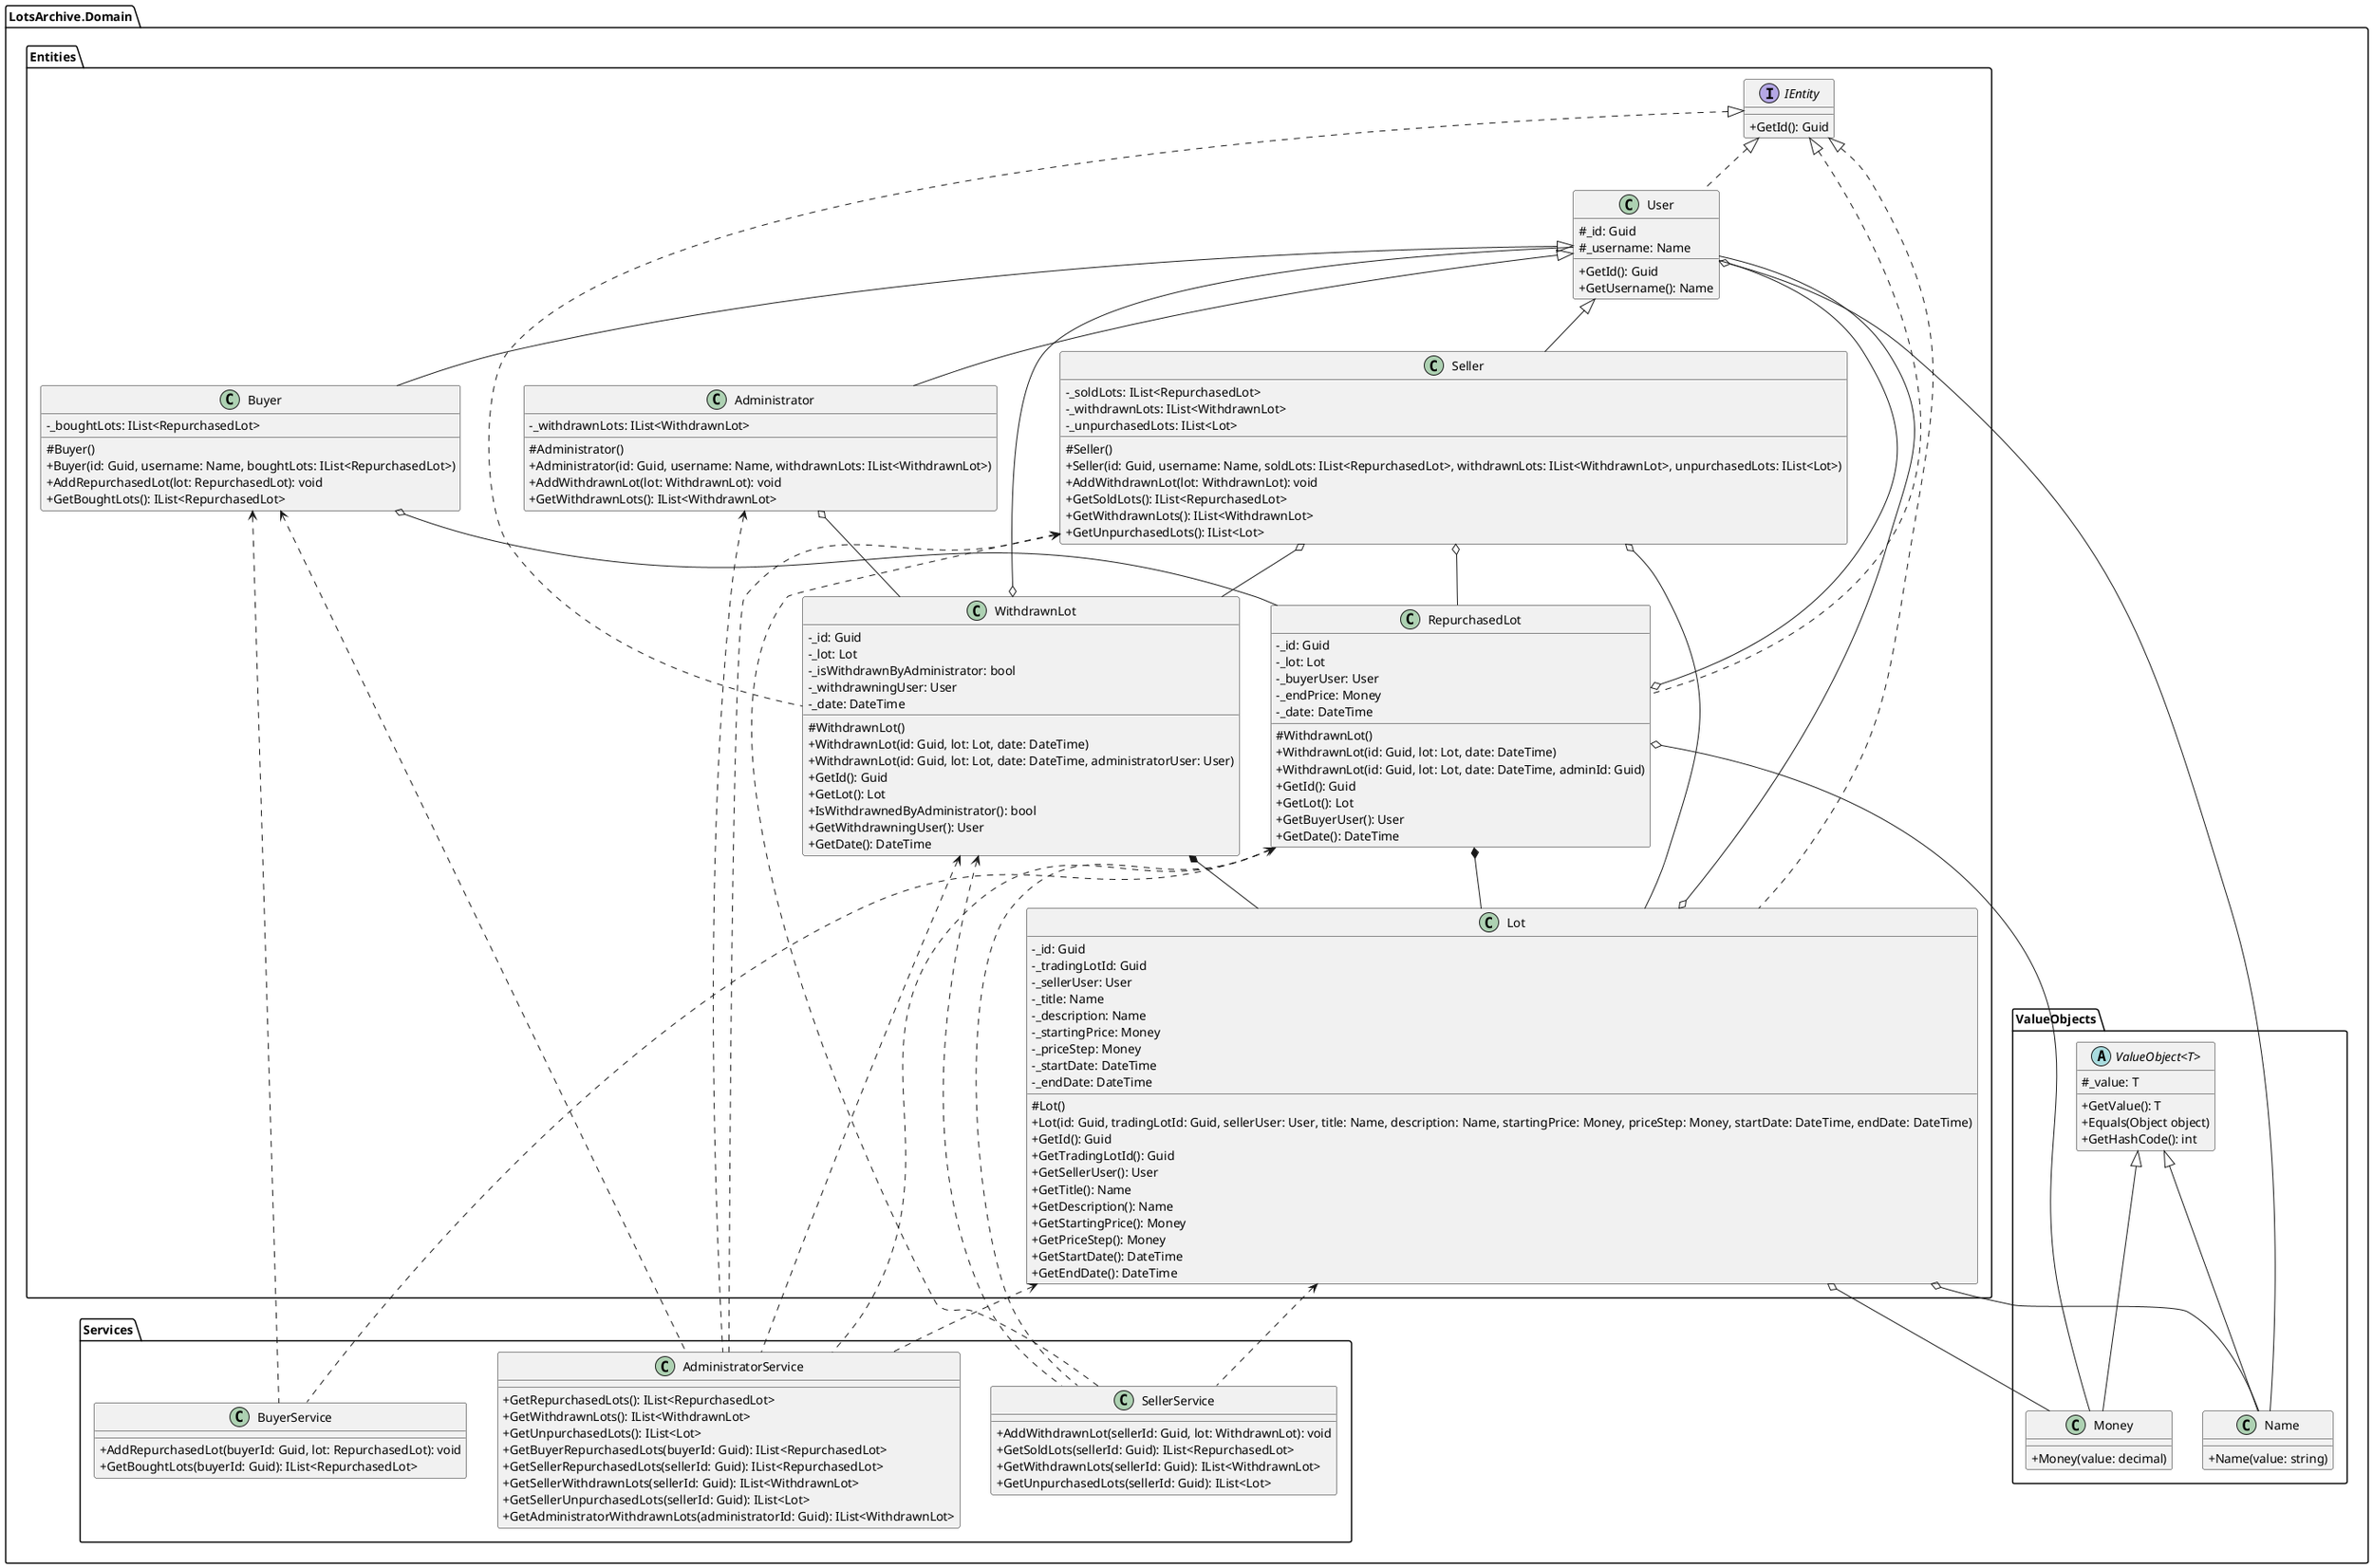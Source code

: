 @startuml test_name

set namespaceSeparator ::

skinparam classAttributeIconSize 0
skinparam genericDisplay old

abstract class LotsArchive.Domain::ValueObjects::ValueObject<T> {
  # _value: T
  + GetValue(): T
  + Equals(Object object)
  + GetHashCode(): int
}

class LotsArchive.Domain::ValueObjects::Name {
  + Name(value: string)
}

class LotsArchive.Domain::ValueObjects::Money {
  + Money(value: decimal)
}

interface LotsArchive.Domain::Entities::IEntity {
  + GetId(): Guid
}

class LotsArchive.Domain::Entities::User {
  # _id: Guid
  # _username: Name
  + GetId(): Guid
  + GetUsername(): Name
}

class LotsArchive.Domain::Entities::Buyer {
  - _boughtLots: IList<RepurchasedLot>
  # Buyer()
  + Buyer(id: Guid, username: Name, boughtLots: IList<RepurchasedLot>)
  + AddRepurchasedLot(lot: RepurchasedLot): void
  + GetBoughtLots(): IList<RepurchasedLot>
}

class LotsArchive.Domain::Services::BuyerService {
  + AddRepurchasedLot(buyerId: Guid, lot: RepurchasedLot): void
  + GetBoughtLots(buyerId: Guid): IList<RepurchasedLot>
}

class LotsArchive.Domain::Entities::Seller {
  - _soldLots: IList<RepurchasedLot>
  - _withdrawnLots: IList<WithdrawnLot>
  - _unpurchasedLots: IList<Lot>
  # Seller()
  + Seller(id: Guid, username: Name, soldLots: IList<RepurchasedLot>, withdrawnLots: IList<WithdrawnLot>, unpurchasedLots: IList<Lot>)
  + AddWithdrawnLot(lot: WithdrawnLot): void
  + GetSoldLots(): IList<RepurchasedLot>
  + GetWithdrawnLots(): IList<WithdrawnLot>
  + GetUnpurchasedLots(): IList<Lot>
}

class LotsArchive.Domain::Services::SellerService {
  + AddWithdrawnLot(sellerId: Guid, lot: WithdrawnLot): void
  + GetSoldLots(sellerId: Guid): IList<RepurchasedLot>
  + GetWithdrawnLots(sellerId: Guid): IList<WithdrawnLot>
  + GetUnpurchasedLots(sellerId: Guid): IList<Lot>
}

class LotsArchive.Domain::Entities::Administrator {
  - _withdrawnLots: IList<WithdrawnLot>
  # Administrator()
  + Administrator(id: Guid, username: Name, withdrawnLots: IList<WithdrawnLot>)
  + AddWithdrawnLot(lot: WithdrawnLot): void
  + GetWithdrawnLots(): IList<WithdrawnLot>
}

class LotsArchive.Domain::Services::AdministratorService {
  + GetRepurchasedLots(): IList<RepurchasedLot>
  + GetWithdrawnLots(): IList<WithdrawnLot>
  + GetUnpurchasedLots(): IList<Lot>
  + GetBuyerRepurchasedLots(buyerId: Guid): IList<RepurchasedLot>
  + GetSellerRepurchasedLots(sellerId: Guid): IList<RepurchasedLot>
  + GetSellerWithdrawnLots(sellerId: Guid): IList<WithdrawnLot>
  + GetSellerUnpurchasedLots(sellerId: Guid): IList<Lot>
  + GetAdministratorWithdrawnLots(administratorId: Guid): IList<WithdrawnLot>
}

class LotsArchive.Domain::Entities::Lot {
  - _id: Guid
  - _tradingLotId: Guid
  - _sellerUser: User
  - _title: Name
  - _description: Name
  - _startingPrice: Money
  - _priceStep: Money
  - _startDate: DateTime
  - _endDate: DateTime
  # Lot()
  + Lot(id: Guid, tradingLotId: Guid, sellerUser: User, title: Name, description: Name, startingPrice: Money, priceStep: Money, startDate: DateTime, endDate: DateTime)
  + GetId(): Guid
  + GetTradingLotId(): Guid
  + GetSellerUser(): User
  + GetTitle(): Name
  + GetDescription(): Name
  + GetStartingPrice(): Money
  + GetPriceStep(): Money
  + GetStartDate(): DateTime
  + GetEndDate(): DateTime
}

class LotsArchive.Domain::Entities::WithdrawnLot {
  - _id: Guid
  - _lot: Lot
  - _isWithdrawnByAdministrator: bool
  - _withdrawningUser: User
  - _date: DateTime
  # WithdrawnLot()
  + WithdrawnLot(id: Guid, lot: Lot, date: DateTime)
  + WithdrawnLot(id: Guid, lot: Lot, date: DateTime, administratorUser: User)
  + GetId(): Guid
  + GetLot(): Lot
  + IsWithdrawnedByAdministrator(): bool
  + GetWithdrawningUser(): User
  + GetDate(): DateTime
}

class LotsArchive.Domain::Entities::RepurchasedLot {
  - _id: Guid
  - _lot: Lot
  - _buyerUser: User
  - _endPrice: Money
  - _date: DateTime
  # WithdrawnLot()
  + WithdrawnLot(id: Guid, lot: Lot, date: DateTime)
  + WithdrawnLot(id: Guid, lot: Lot, date: DateTime, adminId: Guid)
  + GetId(): Guid
  + GetLot(): Lot
  + GetBuyerUser(): User
  + GetDate(): DateTime
}

LotsArchive.Domain::Entities::IEntity <|.. LotsArchive.Domain::Entities::User
LotsArchive.Domain::Entities::IEntity <|.. LotsArchive.Domain::Entities::Lot
LotsArchive.Domain::Entities::IEntity <|.. LotsArchive.Domain::Entities::WithdrawnLot
LotsArchive.Domain::Entities::IEntity <|.. LotsArchive.Domain::Entities::RepurchasedLot

LotsArchive.Domain::Entities::User <|-- LotsArchive.Domain::Entities::Buyer
LotsArchive.Domain::Entities::User <|-- LotsArchive.Domain::Entities::Seller
LotsArchive.Domain::Entities::User <|-- LotsArchive.Domain::Entities::Administrator

LotsArchive.Domain::ValueObjects::ValueObject <|-- LotsArchive.Domain::ValueObjects::Name
LotsArchive.Domain::ValueObjects::ValueObject <|-- LotsArchive.Domain::ValueObjects::Money

LotsArchive.Domain::Entities::User o-- LotsArchive.Domain::ValueObjects::Name
LotsArchive.Domain::Entities::Lot o-- LotsArchive.Domain::ValueObjects::Name
LotsArchive.Domain::Entities::Lot o-- LotsArchive.Domain::ValueObjects::Money
LotsArchive.Domain::Entities::RepurchasedLot o-- LotsArchive.Domain::ValueObjects::Money

LotsArchive.Domain::Entities::Lot o-- LotsArchive.Domain::Entities::User
LotsArchive.Domain::Entities::WithdrawnLot o-- LotsArchive.Domain::Entities::User
LotsArchive.Domain::Entities::RepurchasedLot o-- LotsArchive.Domain::Entities::User

LotsArchive.Domain::Entities::Buyer o-- LotsArchive.Domain::Entities::RepurchasedLot
LotsArchive.Domain::Entities::Seller o-- LotsArchive.Domain::Entities::RepurchasedLot
LotsArchive.Domain::Entities::Seller o-- LotsArchive.Domain::Entities::Lot
LotsArchive.Domain::Entities::Seller o-- LotsArchive.Domain::Entities::WithdrawnLot
LotsArchive.Domain::Entities::Administrator o-- LotsArchive.Domain::Entities::WithdrawnLot

LotsArchive.Domain::Entities::WithdrawnLot *-- LotsArchive.Domain::Entities::Lot
LotsArchive.Domain::Entities::RepurchasedLot *-- LotsArchive.Domain::Entities::Lot

LotsArchive.Domain::Entities::Buyer <.. LotsArchive.Domain::Services::AdministratorService
LotsArchive.Domain::Entities::Seller <.. LotsArchive.Domain::Services::AdministratorService
LotsArchive.Domain::Entities::Administrator <.. LotsArchive.Domain::Services::AdministratorService
LotsArchive.Domain::Entities::Lot <.. LotsArchive.Domain::Services::AdministratorService
LotsArchive.Domain::Entities::WithdrawnLot <.. LotsArchive.Domain::Services::AdministratorService
LotsArchive.Domain::Entities::RepurchasedLot <.. LotsArchive.Domain::Services::AdministratorService

LotsArchive.Domain::Entities::Buyer <.. LotsArchive.Domain::Services::BuyerService
LotsArchive.Domain::Entities::RepurchasedLot <.. LotsArchive.Domain::Services::BuyerService

LotsArchive.Domain::Entities::Seller <.. LotsArchive.Domain::Services::SellerService
LotsArchive.Domain::Entities::Lot <.. LotsArchive.Domain::Services::SellerService
LotsArchive.Domain::Entities::WithdrawnLot <.. LotsArchive.Domain::Services::SellerService
LotsArchive.Domain::Entities::RepurchasedLot <.. LotsArchive.Domain::Services::SellerService

@enduml
